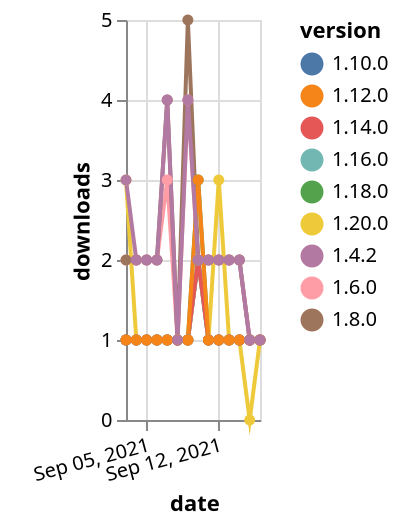 {"$schema": "https://vega.github.io/schema/vega-lite/v5.json", "description": "A simple bar chart with embedded data.", "data": {"values": [{"date": "2021-09-03", "total": 2595, "delta": 2, "version": "1.6.0"}, {"date": "2021-09-04", "total": 2597, "delta": 2, "version": "1.6.0"}, {"date": "2021-09-05", "total": 2599, "delta": 2, "version": "1.6.0"}, {"date": "2021-09-06", "total": 2601, "delta": 2, "version": "1.6.0"}, {"date": "2021-09-07", "total": 2604, "delta": 3, "version": "1.6.0"}, {"date": "2021-09-08", "total": 2605, "delta": 1, "version": "1.6.0"}, {"date": "2021-09-09", "total": 2609, "delta": 4, "version": "1.6.0"}, {"date": "2021-09-10", "total": 2611, "delta": 2, "version": "1.6.0"}, {"date": "2021-09-11", "total": 2613, "delta": 2, "version": "1.6.0"}, {"date": "2021-09-12", "total": 2615, "delta": 2, "version": "1.6.0"}, {"date": "2021-09-13", "total": 2617, "delta": 2, "version": "1.6.0"}, {"date": "2021-09-14", "total": 2619, "delta": 2, "version": "1.6.0"}, {"date": "2021-09-15", "total": 2620, "delta": 1, "version": "1.6.0"}, {"date": "2021-09-16", "total": 2621, "delta": 1, "version": "1.6.0"}, {"date": "2021-09-03", "total": 204, "delta": 1, "version": "1.18.0"}, {"date": "2021-09-04", "total": 205, "delta": 1, "version": "1.18.0"}, {"date": "2021-09-05", "total": 206, "delta": 1, "version": "1.18.0"}, {"date": "2021-09-06", "total": 207, "delta": 1, "version": "1.18.0"}, {"date": "2021-09-07", "total": 208, "delta": 1, "version": "1.18.0"}, {"date": "2021-09-08", "total": 209, "delta": 1, "version": "1.18.0"}, {"date": "2021-09-09", "total": 210, "delta": 1, "version": "1.18.0"}, {"date": "2021-09-10", "total": 213, "delta": 3, "version": "1.18.0"}, {"date": "2021-09-11", "total": 214, "delta": 1, "version": "1.18.0"}, {"date": "2021-09-12", "total": 215, "delta": 1, "version": "1.18.0"}, {"date": "2021-09-13", "total": 216, "delta": 1, "version": "1.18.0"}, {"date": "2021-09-14", "total": 217, "delta": 1, "version": "1.18.0"}, {"date": "2021-09-15", "total": 218, "delta": 1, "version": "1.18.0"}, {"date": "2021-09-16", "total": 219, "delta": 1, "version": "1.18.0"}, {"date": "2021-09-03", "total": 2457, "delta": 2, "version": "1.8.0"}, {"date": "2021-09-04", "total": 2459, "delta": 2, "version": "1.8.0"}, {"date": "2021-09-05", "total": 2461, "delta": 2, "version": "1.8.0"}, {"date": "2021-09-06", "total": 2463, "delta": 2, "version": "1.8.0"}, {"date": "2021-09-07", "total": 2467, "delta": 4, "version": "1.8.0"}, {"date": "2021-09-08", "total": 2468, "delta": 1, "version": "1.8.0"}, {"date": "2021-09-09", "total": 2473, "delta": 5, "version": "1.8.0"}, {"date": "2021-09-10", "total": 2475, "delta": 2, "version": "1.8.0"}, {"date": "2021-09-11", "total": 2477, "delta": 2, "version": "1.8.0"}, {"date": "2021-09-12", "total": 2479, "delta": 2, "version": "1.8.0"}, {"date": "2021-09-13", "total": 2481, "delta": 2, "version": "1.8.0"}, {"date": "2021-09-14", "total": 2483, "delta": 2, "version": "1.8.0"}, {"date": "2021-09-15", "total": 2484, "delta": 1, "version": "1.8.0"}, {"date": "2021-09-16", "total": 2485, "delta": 1, "version": "1.8.0"}, {"date": "2021-09-03", "total": 246, "delta": 1, "version": "1.10.0"}, {"date": "2021-09-04", "total": 247, "delta": 1, "version": "1.10.0"}, {"date": "2021-09-05", "total": 248, "delta": 1, "version": "1.10.0"}, {"date": "2021-09-06", "total": 249, "delta": 1, "version": "1.10.0"}, {"date": "2021-09-07", "total": 250, "delta": 1, "version": "1.10.0"}, {"date": "2021-09-08", "total": 251, "delta": 1, "version": "1.10.0"}, {"date": "2021-09-09", "total": 252, "delta": 1, "version": "1.10.0"}, {"date": "2021-09-10", "total": 254, "delta": 2, "version": "1.10.0"}, {"date": "2021-09-11", "total": 255, "delta": 1, "version": "1.10.0"}, {"date": "2021-09-12", "total": 256, "delta": 1, "version": "1.10.0"}, {"date": "2021-09-13", "total": 257, "delta": 1, "version": "1.10.0"}, {"date": "2021-09-14", "total": 258, "delta": 1, "version": "1.10.0"}, {"date": "2021-09-15", "total": 259, "delta": 1, "version": "1.10.0"}, {"date": "2021-09-16", "total": 260, "delta": 1, "version": "1.10.0"}, {"date": "2021-09-03", "total": 127, "delta": 3, "version": "1.20.0"}, {"date": "2021-09-04", "total": 128, "delta": 1, "version": "1.20.0"}, {"date": "2021-09-05", "total": 129, "delta": 1, "version": "1.20.0"}, {"date": "2021-09-06", "total": 130, "delta": 1, "version": "1.20.0"}, {"date": "2021-09-07", "total": 131, "delta": 1, "version": "1.20.0"}, {"date": "2021-09-08", "total": 132, "delta": 1, "version": "1.20.0"}, {"date": "2021-09-09", "total": 133, "delta": 1, "version": "1.20.0"}, {"date": "2021-09-10", "total": 135, "delta": 2, "version": "1.20.0"}, {"date": "2021-09-11", "total": 136, "delta": 1, "version": "1.20.0"}, {"date": "2021-09-12", "total": 139, "delta": 3, "version": "1.20.0"}, {"date": "2021-09-13", "total": 140, "delta": 1, "version": "1.20.0"}, {"date": "2021-09-14", "total": 141, "delta": 1, "version": "1.20.0"}, {"date": "2021-09-15", "total": 141, "delta": 0, "version": "1.20.0"}, {"date": "2021-09-16", "total": 142, "delta": 1, "version": "1.20.0"}, {"date": "2021-09-03", "total": 173, "delta": 1, "version": "1.16.0"}, {"date": "2021-09-04", "total": 174, "delta": 1, "version": "1.16.0"}, {"date": "2021-09-05", "total": 175, "delta": 1, "version": "1.16.0"}, {"date": "2021-09-06", "total": 176, "delta": 1, "version": "1.16.0"}, {"date": "2021-09-07", "total": 177, "delta": 1, "version": "1.16.0"}, {"date": "2021-09-08", "total": 178, "delta": 1, "version": "1.16.0"}, {"date": "2021-09-09", "total": 179, "delta": 1, "version": "1.16.0"}, {"date": "2021-09-10", "total": 181, "delta": 2, "version": "1.16.0"}, {"date": "2021-09-11", "total": 182, "delta": 1, "version": "1.16.0"}, {"date": "2021-09-12", "total": 183, "delta": 1, "version": "1.16.0"}, {"date": "2021-09-13", "total": 184, "delta": 1, "version": "1.16.0"}, {"date": "2021-09-14", "total": 185, "delta": 1, "version": "1.16.0"}, {"date": "2021-09-15", "total": 186, "delta": 1, "version": "1.16.0"}, {"date": "2021-09-16", "total": 187, "delta": 1, "version": "1.16.0"}, {"date": "2021-09-03", "total": 197, "delta": 1, "version": "1.14.0"}, {"date": "2021-09-04", "total": 198, "delta": 1, "version": "1.14.0"}, {"date": "2021-09-05", "total": 199, "delta": 1, "version": "1.14.0"}, {"date": "2021-09-06", "total": 200, "delta": 1, "version": "1.14.0"}, {"date": "2021-09-07", "total": 201, "delta": 1, "version": "1.14.0"}, {"date": "2021-09-08", "total": 202, "delta": 1, "version": "1.14.0"}, {"date": "2021-09-09", "total": 203, "delta": 1, "version": "1.14.0"}, {"date": "2021-09-10", "total": 205, "delta": 2, "version": "1.14.0"}, {"date": "2021-09-11", "total": 206, "delta": 1, "version": "1.14.0"}, {"date": "2021-09-12", "total": 207, "delta": 1, "version": "1.14.0"}, {"date": "2021-09-13", "total": 208, "delta": 1, "version": "1.14.0"}, {"date": "2021-09-14", "total": 209, "delta": 1, "version": "1.14.0"}, {"date": "2021-09-15", "total": 210, "delta": 1, "version": "1.14.0"}, {"date": "2021-09-16", "total": 211, "delta": 1, "version": "1.14.0"}, {"date": "2021-09-03", "total": 352, "delta": 1, "version": "1.12.0"}, {"date": "2021-09-04", "total": 353, "delta": 1, "version": "1.12.0"}, {"date": "2021-09-05", "total": 354, "delta": 1, "version": "1.12.0"}, {"date": "2021-09-06", "total": 355, "delta": 1, "version": "1.12.0"}, {"date": "2021-09-07", "total": 356, "delta": 1, "version": "1.12.0"}, {"date": "2021-09-08", "total": 357, "delta": 1, "version": "1.12.0"}, {"date": "2021-09-09", "total": 358, "delta": 1, "version": "1.12.0"}, {"date": "2021-09-10", "total": 361, "delta": 3, "version": "1.12.0"}, {"date": "2021-09-11", "total": 362, "delta": 1, "version": "1.12.0"}, {"date": "2021-09-12", "total": 363, "delta": 1, "version": "1.12.0"}, {"date": "2021-09-13", "total": 364, "delta": 1, "version": "1.12.0"}, {"date": "2021-09-14", "total": 365, "delta": 1, "version": "1.12.0"}, {"date": "2021-09-15", "total": 366, "delta": 1, "version": "1.12.0"}, {"date": "2021-09-16", "total": 367, "delta": 1, "version": "1.12.0"}, {"date": "2021-09-03", "total": 3027, "delta": 3, "version": "1.4.2"}, {"date": "2021-09-04", "total": 3029, "delta": 2, "version": "1.4.2"}, {"date": "2021-09-05", "total": 3031, "delta": 2, "version": "1.4.2"}, {"date": "2021-09-06", "total": 3033, "delta": 2, "version": "1.4.2"}, {"date": "2021-09-07", "total": 3037, "delta": 4, "version": "1.4.2"}, {"date": "2021-09-08", "total": 3038, "delta": 1, "version": "1.4.2"}, {"date": "2021-09-09", "total": 3042, "delta": 4, "version": "1.4.2"}, {"date": "2021-09-10", "total": 3044, "delta": 2, "version": "1.4.2"}, {"date": "2021-09-11", "total": 3046, "delta": 2, "version": "1.4.2"}, {"date": "2021-09-12", "total": 3048, "delta": 2, "version": "1.4.2"}, {"date": "2021-09-13", "total": 3050, "delta": 2, "version": "1.4.2"}, {"date": "2021-09-14", "total": 3052, "delta": 2, "version": "1.4.2"}, {"date": "2021-09-15", "total": 3053, "delta": 1, "version": "1.4.2"}, {"date": "2021-09-16", "total": 3054, "delta": 1, "version": "1.4.2"}]}, "width": "container", "mark": {"type": "line", "point": {"filled": true}}, "encoding": {"x": {"field": "date", "type": "temporal", "timeUnit": "yearmonthdate", "title": "date", "axis": {"labelAngle": -15}}, "y": {"field": "delta", "type": "quantitative", "title": "downloads"}, "color": {"field": "version", "type": "nominal"}, "tooltip": {"field": "delta"}}}